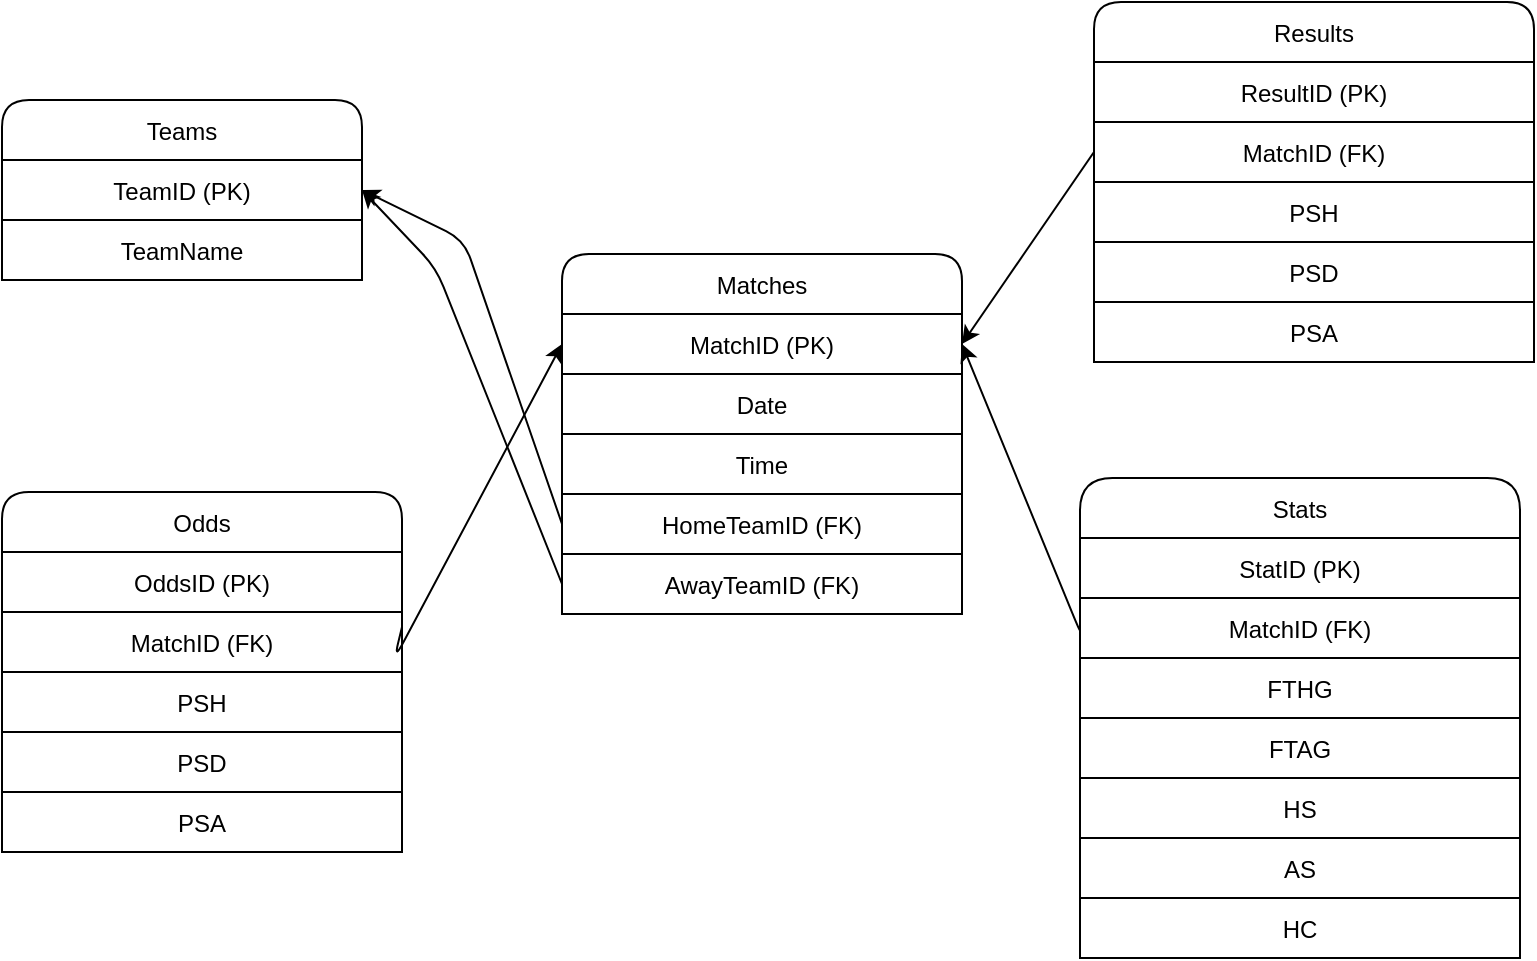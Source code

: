 <mxfile>
    <diagram name="Page-1" id="schema">
        <mxGraphModel dx="1149" dy="567" grid="1" gridSize="7" guides="1" tooltips="1" connect="1" arrows="1" fold="1" page="1" pageScale="1" pageWidth="850" pageHeight="1100" math="0" shadow="0">
            <root>
                <mxCell id="0"/>
                <mxCell id="1" parent="0"/>
                <mxCell id="teams" value="Teams" style="shape=table;startSize=30;container=1;collapsible=0;rounded=1;" parent="1" vertex="1">
                    <mxGeometry x="42" y="203" width="180" height="90" as="geometry"/>
                </mxCell>
                <mxCell id="team1" value="TeamID (PK)" parent="teams" vertex="1">
                    <mxGeometry y="30" width="180" height="30" as="geometry"/>
                </mxCell>
                <mxCell id="team2" value="TeamName" parent="teams" vertex="1">
                    <mxGeometry y="60" width="180" height="30" as="geometry"/>
                </mxCell>
                <mxCell id="matches" value="Matches" style="shape=table;startSize=30;container=1;collapsible=0;swimlaneFillColor=none;rounded=1;" parent="1" vertex="1">
                    <mxGeometry x="322" y="280" width="200" height="180" as="geometry"/>
                </mxCell>
                <mxCell id="match1" value="MatchID (PK)" parent="matches" vertex="1">
                    <mxGeometry y="30" width="200" height="30" as="geometry"/>
                </mxCell>
                <mxCell id="match2" value="Date" parent="matches" vertex="1">
                    <mxGeometry y="60" width="200" height="30" as="geometry"/>
                </mxCell>
                <mxCell id="match3" value="Time" parent="matches" vertex="1">
                    <mxGeometry y="90" width="200" height="30" as="geometry"/>
                </mxCell>
                <mxCell id="match4" value="HomeTeamID (FK)" parent="matches" vertex="1">
                    <mxGeometry y="120" width="200" height="30" as="geometry"/>
                </mxCell>
                <mxCell id="match5" value="AwayTeamID (FK)" parent="matches" vertex="1">
                    <mxGeometry y="150" width="200" height="30" as="geometry"/>
                </mxCell>
                <mxCell id="stats" value="Stats" style="shape=table;startSize=30;container=1;collapsible=0;rounded=1;arcSize=18;" parent="1" vertex="1">
                    <mxGeometry x="581" y="392" width="220" height="240" as="geometry"/>
                </mxCell>
                <mxCell id="stat1" value="StatID (PK)" parent="stats" vertex="1">
                    <mxGeometry y="30" width="220" height="30" as="geometry"/>
                </mxCell>
                <mxCell id="stat2" value="MatchID (FK)" parent="stats" vertex="1">
                    <mxGeometry y="60" width="220" height="30" as="geometry"/>
                </mxCell>
                <mxCell id="stat3" value="FTHG" parent="stats" vertex="1">
                    <mxGeometry y="90" width="220" height="30" as="geometry"/>
                </mxCell>
                <mxCell id="stat4" value="FTAG" parent="stats" vertex="1">
                    <mxGeometry y="120" width="220" height="30" as="geometry"/>
                </mxCell>
                <mxCell id="stat5" value="HS" parent="stats" vertex="1">
                    <mxGeometry y="150" width="220" height="30" as="geometry"/>
                </mxCell>
                <mxCell id="stat6" value="AS" parent="stats" vertex="1">
                    <mxGeometry y="180" width="220" height="30" as="geometry"/>
                </mxCell>
                <mxCell id="stat7" value="HC" style="rounded=0;" parent="stats" vertex="1">
                    <mxGeometry y="210" width="220" height="30" as="geometry"/>
                </mxCell>
                <mxCell id="odds" value="Odds" style="shape=table;startSize=30;container=1;collapsible=0;rounded=1;" parent="1" vertex="1">
                    <mxGeometry x="42" y="399" width="200" height="180" as="geometry"/>
                </mxCell>
                <mxCell id="odds1" value="OddsID (PK)" parent="odds" vertex="1">
                    <mxGeometry y="30" width="200" height="30" as="geometry"/>
                </mxCell>
                <mxCell id="odds2" value="MatchID (FK)" parent="odds" vertex="1">
                    <mxGeometry y="60" width="200" height="30" as="geometry"/>
                </mxCell>
                <mxCell id="odds3" value="PSH" parent="odds" vertex="1">
                    <mxGeometry y="90" width="200" height="30" as="geometry"/>
                </mxCell>
                <mxCell id="odds4" value="PSD" parent="odds" vertex="1">
                    <mxGeometry y="120" width="200" height="30" as="geometry"/>
                </mxCell>
                <mxCell id="odds5" value="PSA" parent="odds" vertex="1">
                    <mxGeometry y="150" width="200" height="30" as="geometry"/>
                </mxCell>
                <mxCell id="results" value="Results" style="shape=table;startSize=30;container=1;collapsible=0;rounded=1;" parent="1" vertex="1">
                    <mxGeometry x="588" y="154" width="220" height="180" as="geometry"/>
                </mxCell>
                <mxCell id="result1" value="ResultID (PK)" parent="results" vertex="1">
                    <mxGeometry y="30" width="220" height="30" as="geometry"/>
                </mxCell>
                <mxCell id="result2" value="MatchID (FK)" parent="results" vertex="1">
                    <mxGeometry y="60" width="220" height="30" as="geometry"/>
                </mxCell>
                <mxCell id="result3" value="PSH" parent="results" vertex="1">
                    <mxGeometry y="90" width="220" height="30" as="geometry"/>
                </mxCell>
                <mxCell id="result4" value="PSD" parent="results" vertex="1">
                    <mxGeometry y="120" width="220" height="30" as="geometry"/>
                </mxCell>
                <mxCell id="result5" value="PSA" parent="results" vertex="1">
                    <mxGeometry y="150" width="220" height="30" as="geometry"/>
                </mxCell>
                <mxCell id="8" value="" style="endArrow=classic;html=1;exitX=0;exitY=0.5;exitDx=0;exitDy=0;entryX=1;entryY=0.25;entryDx=0;entryDy=0;" parent="1" source="result2" target="matches" edge="1">
                    <mxGeometry width="50" height="50" relative="1" as="geometry">
                        <mxPoint x="378" y="364" as="sourcePoint"/>
                        <mxPoint x="546" y="91" as="targetPoint"/>
                        <Array as="points"/>
                    </mxGeometry>
                </mxCell>
                <mxCell id="15" value="" style="endArrow=classic;html=1;entryX=1;entryY=0.5;entryDx=0;entryDy=0;exitX=0;exitY=0.5;exitDx=0;exitDy=0;" parent="1" source="match4" target="teams" edge="1">
                    <mxGeometry width="50" height="50" relative="1" as="geometry">
                        <mxPoint x="294" y="512" as="sourcePoint"/>
                        <mxPoint x="301" y="588" as="targetPoint"/>
                        <Array as="points">
                            <mxPoint x="273" y="273"/>
                        </Array>
                    </mxGeometry>
                </mxCell>
                <mxCell id="16" value="" style="endArrow=classic;html=1;exitX=0;exitY=0.5;exitDx=0;exitDy=0;entryX=1;entryY=0.5;entryDx=0;entryDy=0;" parent="1" source="match5" target="team1" edge="1">
                    <mxGeometry width="50" height="50" relative="1" as="geometry">
                        <mxPoint x="388" y="520" as="sourcePoint"/>
                        <mxPoint x="245" y="616" as="targetPoint"/>
                        <Array as="points">
                            <mxPoint x="259" y="287"/>
                        </Array>
                    </mxGeometry>
                </mxCell>
                <mxCell id="17" value="" style="endArrow=classic;html=1;exitX=0;exitY=0.5;exitDx=0;exitDy=0;entryX=1;entryY=0.25;entryDx=0;entryDy=0;" parent="1" source="stat2" target="matches" edge="1">
                    <mxGeometry width="50" height="50" relative="1" as="geometry">
                        <mxPoint x="294" y="512" as="sourcePoint"/>
                        <mxPoint x="344" y="462" as="targetPoint"/>
                        <Array as="points">
                            <mxPoint x="581" y="469"/>
                        </Array>
                    </mxGeometry>
                </mxCell>
                <mxCell id="18" value="" style="endArrow=classic;html=1;exitX=1;exitY=0.25;exitDx=0;exitDy=0;entryX=0;entryY=0.25;entryDx=0;entryDy=0;" parent="1" source="odds2" target="matches" edge="1">
                    <mxGeometry width="50" height="50" relative="1" as="geometry">
                        <mxPoint x="357" y="721" as="sourcePoint"/>
                        <mxPoint x="427" y="602" as="targetPoint"/>
                        <Array as="points">
                            <mxPoint x="238" y="483"/>
                        </Array>
                    </mxGeometry>
                </mxCell>
            </root>
        </mxGraphModel>
    </diagram>
</mxfile>
